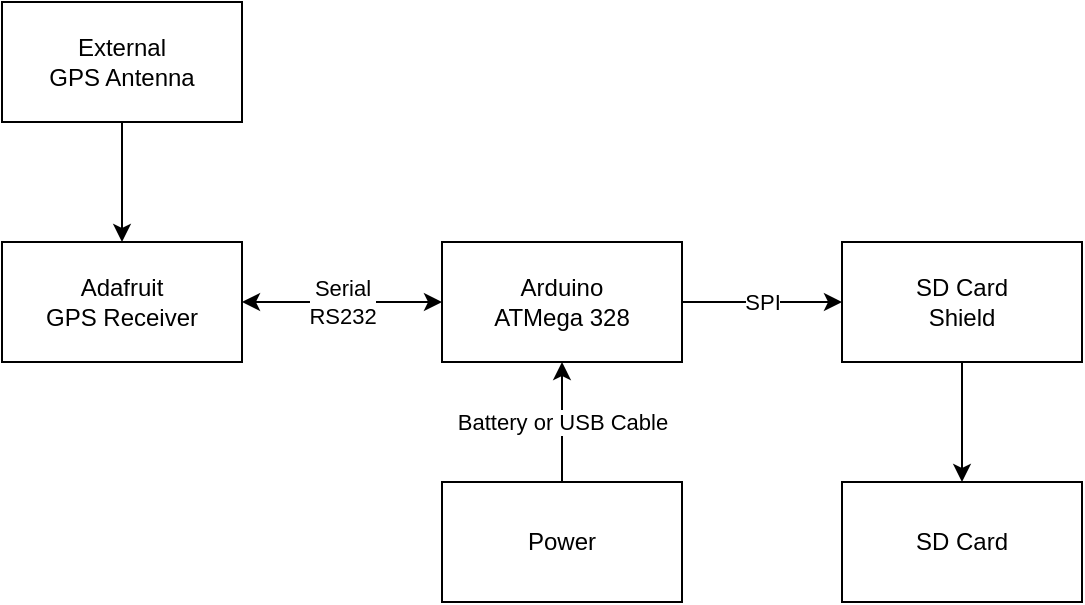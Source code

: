 <mxfile version="13.1.1"><diagram id="gs_eQNOEbaUjwnVHx1Mh" name="Page-1"><mxGraphModel dx="1055" dy="791" grid="1" gridSize="10" guides="1" tooltips="1" connect="1" arrows="1" fold="1" page="1" pageScale="1" pageWidth="850" pageHeight="1100" math="0" shadow="0"><root><mxCell id="0"/><mxCell id="1" parent="0"/><mxCell id="eIJc7cVpqGsvxmCqe6M1-4" value="&lt;div&gt;Serial&lt;/div&gt;&lt;div&gt;RS232&lt;br&gt;&lt;/div&gt;" style="edgeStyle=orthogonalEdgeStyle;rounded=0;orthogonalLoop=1;jettySize=auto;html=1;startArrow=classic;startFill=1;" edge="1" parent="1" source="eIJc7cVpqGsvxmCqe6M1-2" target="eIJc7cVpqGsvxmCqe6M1-3"><mxGeometry relative="1" as="geometry"/></mxCell><mxCell id="eIJc7cVpqGsvxmCqe6M1-2" value="&lt;div&gt;Adafruit&lt;/div&gt;&lt;div&gt;GPS Receiver&lt;br&gt;&lt;/div&gt;" style="rounded=0;whiteSpace=wrap;html=1;" vertex="1" parent="1"><mxGeometry x="140" y="200" width="120" height="60" as="geometry"/></mxCell><mxCell id="eIJc7cVpqGsvxmCqe6M1-14" value="" style="edgeStyle=orthogonalEdgeStyle;rounded=0;orthogonalLoop=1;jettySize=auto;html=1;" edge="1" parent="1" source="eIJc7cVpqGsvxmCqe6M1-12" target="eIJc7cVpqGsvxmCqe6M1-2"><mxGeometry relative="1" as="geometry"/></mxCell><mxCell id="eIJc7cVpqGsvxmCqe6M1-12" value="&lt;div&gt;External&lt;/div&gt;&lt;div&gt;GPS Antenna&lt;br&gt;&lt;/div&gt;" style="rounded=0;whiteSpace=wrap;html=1;" vertex="1" parent="1"><mxGeometry x="140" y="80" width="120" height="60" as="geometry"/></mxCell><mxCell id="eIJc7cVpqGsvxmCqe6M1-6" value="SPI" style="edgeStyle=orthogonalEdgeStyle;rounded=0;orthogonalLoop=1;jettySize=auto;html=1;" edge="1" parent="1" source="eIJc7cVpqGsvxmCqe6M1-3" target="eIJc7cVpqGsvxmCqe6M1-5"><mxGeometry relative="1" as="geometry"/></mxCell><mxCell id="eIJc7cVpqGsvxmCqe6M1-3" value="&lt;div&gt;Arduino&lt;/div&gt;&lt;div&gt;ATMega 328&lt;br&gt;&lt;/div&gt;" style="rounded=0;whiteSpace=wrap;html=1;" vertex="1" parent="1"><mxGeometry x="360" y="200" width="120" height="60" as="geometry"/></mxCell><mxCell id="eIJc7cVpqGsvxmCqe6M1-11" value="Battery or USB Cable" style="edgeStyle=orthogonalEdgeStyle;rounded=0;orthogonalLoop=1;jettySize=auto;html=1;" edge="1" parent="1" source="eIJc7cVpqGsvxmCqe6M1-9" target="eIJc7cVpqGsvxmCqe6M1-3"><mxGeometry relative="1" as="geometry"/></mxCell><mxCell id="eIJc7cVpqGsvxmCqe6M1-9" value="Power" style="rounded=0;whiteSpace=wrap;html=1;" vertex="1" parent="1"><mxGeometry x="360" y="320" width="120" height="60" as="geometry"/></mxCell><mxCell id="eIJc7cVpqGsvxmCqe6M1-8" value="" style="edgeStyle=orthogonalEdgeStyle;rounded=0;orthogonalLoop=1;jettySize=auto;html=1;" edge="1" parent="1" source="eIJc7cVpqGsvxmCqe6M1-5" target="eIJc7cVpqGsvxmCqe6M1-7"><mxGeometry relative="1" as="geometry"/></mxCell><mxCell id="eIJc7cVpqGsvxmCqe6M1-5" value="&lt;div&gt;SD Card&lt;/div&gt;&lt;div&gt;Shield&lt;br&gt;&lt;/div&gt;" style="rounded=0;whiteSpace=wrap;html=1;" vertex="1" parent="1"><mxGeometry x="560" y="200" width="120" height="60" as="geometry"/></mxCell><mxCell id="eIJc7cVpqGsvxmCqe6M1-7" value="SD Card" style="rounded=0;whiteSpace=wrap;html=1;" vertex="1" parent="1"><mxGeometry x="560" y="320" width="120" height="60" as="geometry"/></mxCell></root></mxGraphModel></diagram></mxfile>